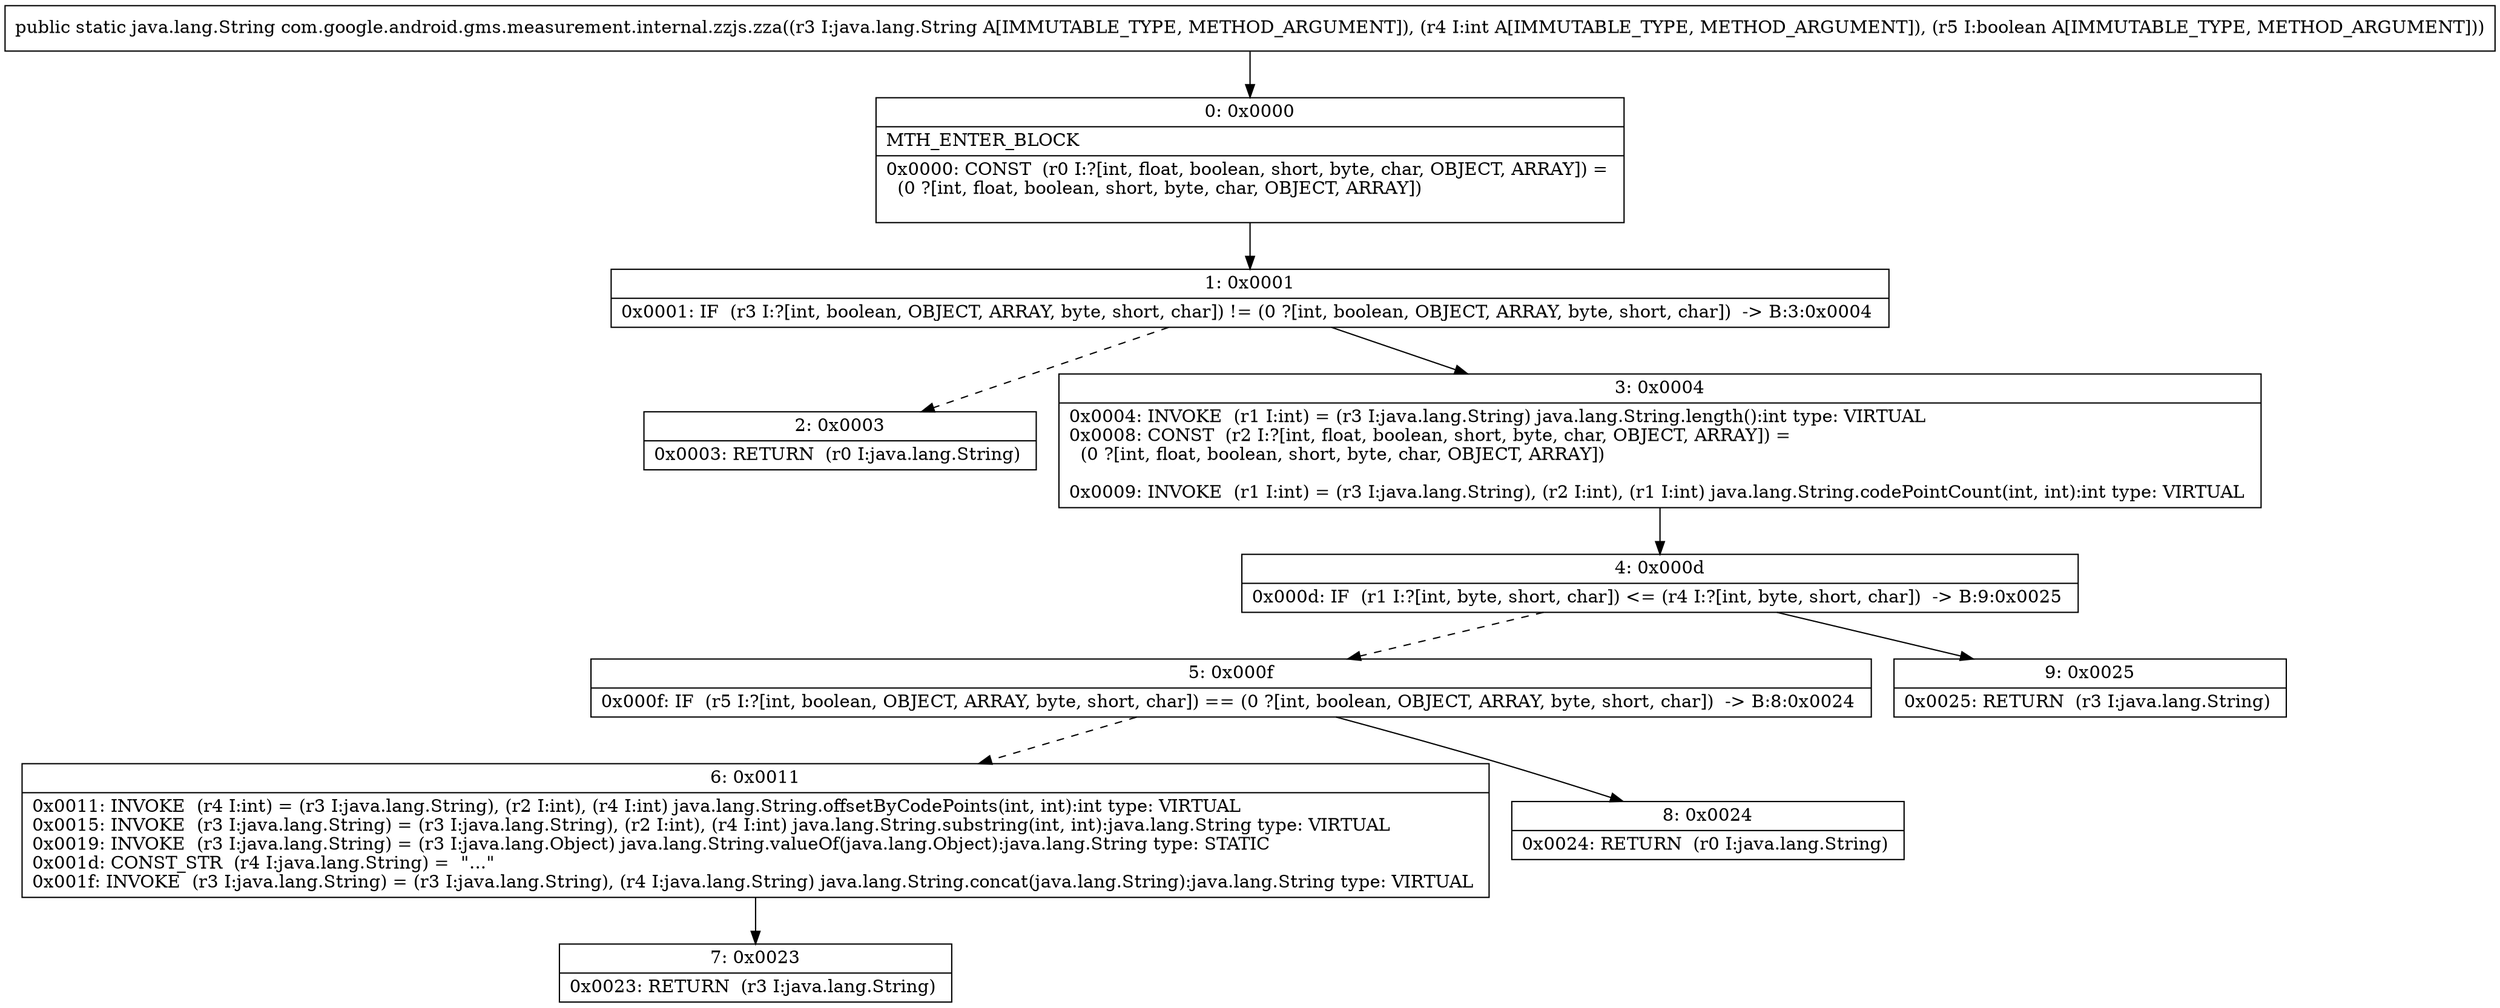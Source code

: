 digraph "CFG forcom.google.android.gms.measurement.internal.zzjs.zza(Ljava\/lang\/String;IZ)Ljava\/lang\/String;" {
Node_0 [shape=record,label="{0\:\ 0x0000|MTH_ENTER_BLOCK\l|0x0000: CONST  (r0 I:?[int, float, boolean, short, byte, char, OBJECT, ARRAY]) = \l  (0 ?[int, float, boolean, short, byte, char, OBJECT, ARRAY])\l \l}"];
Node_1 [shape=record,label="{1\:\ 0x0001|0x0001: IF  (r3 I:?[int, boolean, OBJECT, ARRAY, byte, short, char]) != (0 ?[int, boolean, OBJECT, ARRAY, byte, short, char])  \-\> B:3:0x0004 \l}"];
Node_2 [shape=record,label="{2\:\ 0x0003|0x0003: RETURN  (r0 I:java.lang.String) \l}"];
Node_3 [shape=record,label="{3\:\ 0x0004|0x0004: INVOKE  (r1 I:int) = (r3 I:java.lang.String) java.lang.String.length():int type: VIRTUAL \l0x0008: CONST  (r2 I:?[int, float, boolean, short, byte, char, OBJECT, ARRAY]) = \l  (0 ?[int, float, boolean, short, byte, char, OBJECT, ARRAY])\l \l0x0009: INVOKE  (r1 I:int) = (r3 I:java.lang.String), (r2 I:int), (r1 I:int) java.lang.String.codePointCount(int, int):int type: VIRTUAL \l}"];
Node_4 [shape=record,label="{4\:\ 0x000d|0x000d: IF  (r1 I:?[int, byte, short, char]) \<= (r4 I:?[int, byte, short, char])  \-\> B:9:0x0025 \l}"];
Node_5 [shape=record,label="{5\:\ 0x000f|0x000f: IF  (r5 I:?[int, boolean, OBJECT, ARRAY, byte, short, char]) == (0 ?[int, boolean, OBJECT, ARRAY, byte, short, char])  \-\> B:8:0x0024 \l}"];
Node_6 [shape=record,label="{6\:\ 0x0011|0x0011: INVOKE  (r4 I:int) = (r3 I:java.lang.String), (r2 I:int), (r4 I:int) java.lang.String.offsetByCodePoints(int, int):int type: VIRTUAL \l0x0015: INVOKE  (r3 I:java.lang.String) = (r3 I:java.lang.String), (r2 I:int), (r4 I:int) java.lang.String.substring(int, int):java.lang.String type: VIRTUAL \l0x0019: INVOKE  (r3 I:java.lang.String) = (r3 I:java.lang.Object) java.lang.String.valueOf(java.lang.Object):java.lang.String type: STATIC \l0x001d: CONST_STR  (r4 I:java.lang.String) =  \"...\" \l0x001f: INVOKE  (r3 I:java.lang.String) = (r3 I:java.lang.String), (r4 I:java.lang.String) java.lang.String.concat(java.lang.String):java.lang.String type: VIRTUAL \l}"];
Node_7 [shape=record,label="{7\:\ 0x0023|0x0023: RETURN  (r3 I:java.lang.String) \l}"];
Node_8 [shape=record,label="{8\:\ 0x0024|0x0024: RETURN  (r0 I:java.lang.String) \l}"];
Node_9 [shape=record,label="{9\:\ 0x0025|0x0025: RETURN  (r3 I:java.lang.String) \l}"];
MethodNode[shape=record,label="{public static java.lang.String com.google.android.gms.measurement.internal.zzjs.zza((r3 I:java.lang.String A[IMMUTABLE_TYPE, METHOD_ARGUMENT]), (r4 I:int A[IMMUTABLE_TYPE, METHOD_ARGUMENT]), (r5 I:boolean A[IMMUTABLE_TYPE, METHOD_ARGUMENT])) }"];
MethodNode -> Node_0;
Node_0 -> Node_1;
Node_1 -> Node_2[style=dashed];
Node_1 -> Node_3;
Node_3 -> Node_4;
Node_4 -> Node_5[style=dashed];
Node_4 -> Node_9;
Node_5 -> Node_6[style=dashed];
Node_5 -> Node_8;
Node_6 -> Node_7;
}

